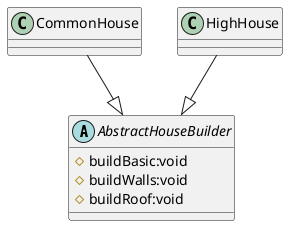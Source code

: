 @startuml

abstract class AbstractHouseBuilder
class CommonHouse
class HighHouse

CommonHouse --|> AbstractHouseBuilder
HighHouse --|> AbstractHouseBuilder

abstract class AbstractHouseBuilder {
    #buildBasic:void
    #buildWalls:void
    #buildRoof:void
}

@enduml